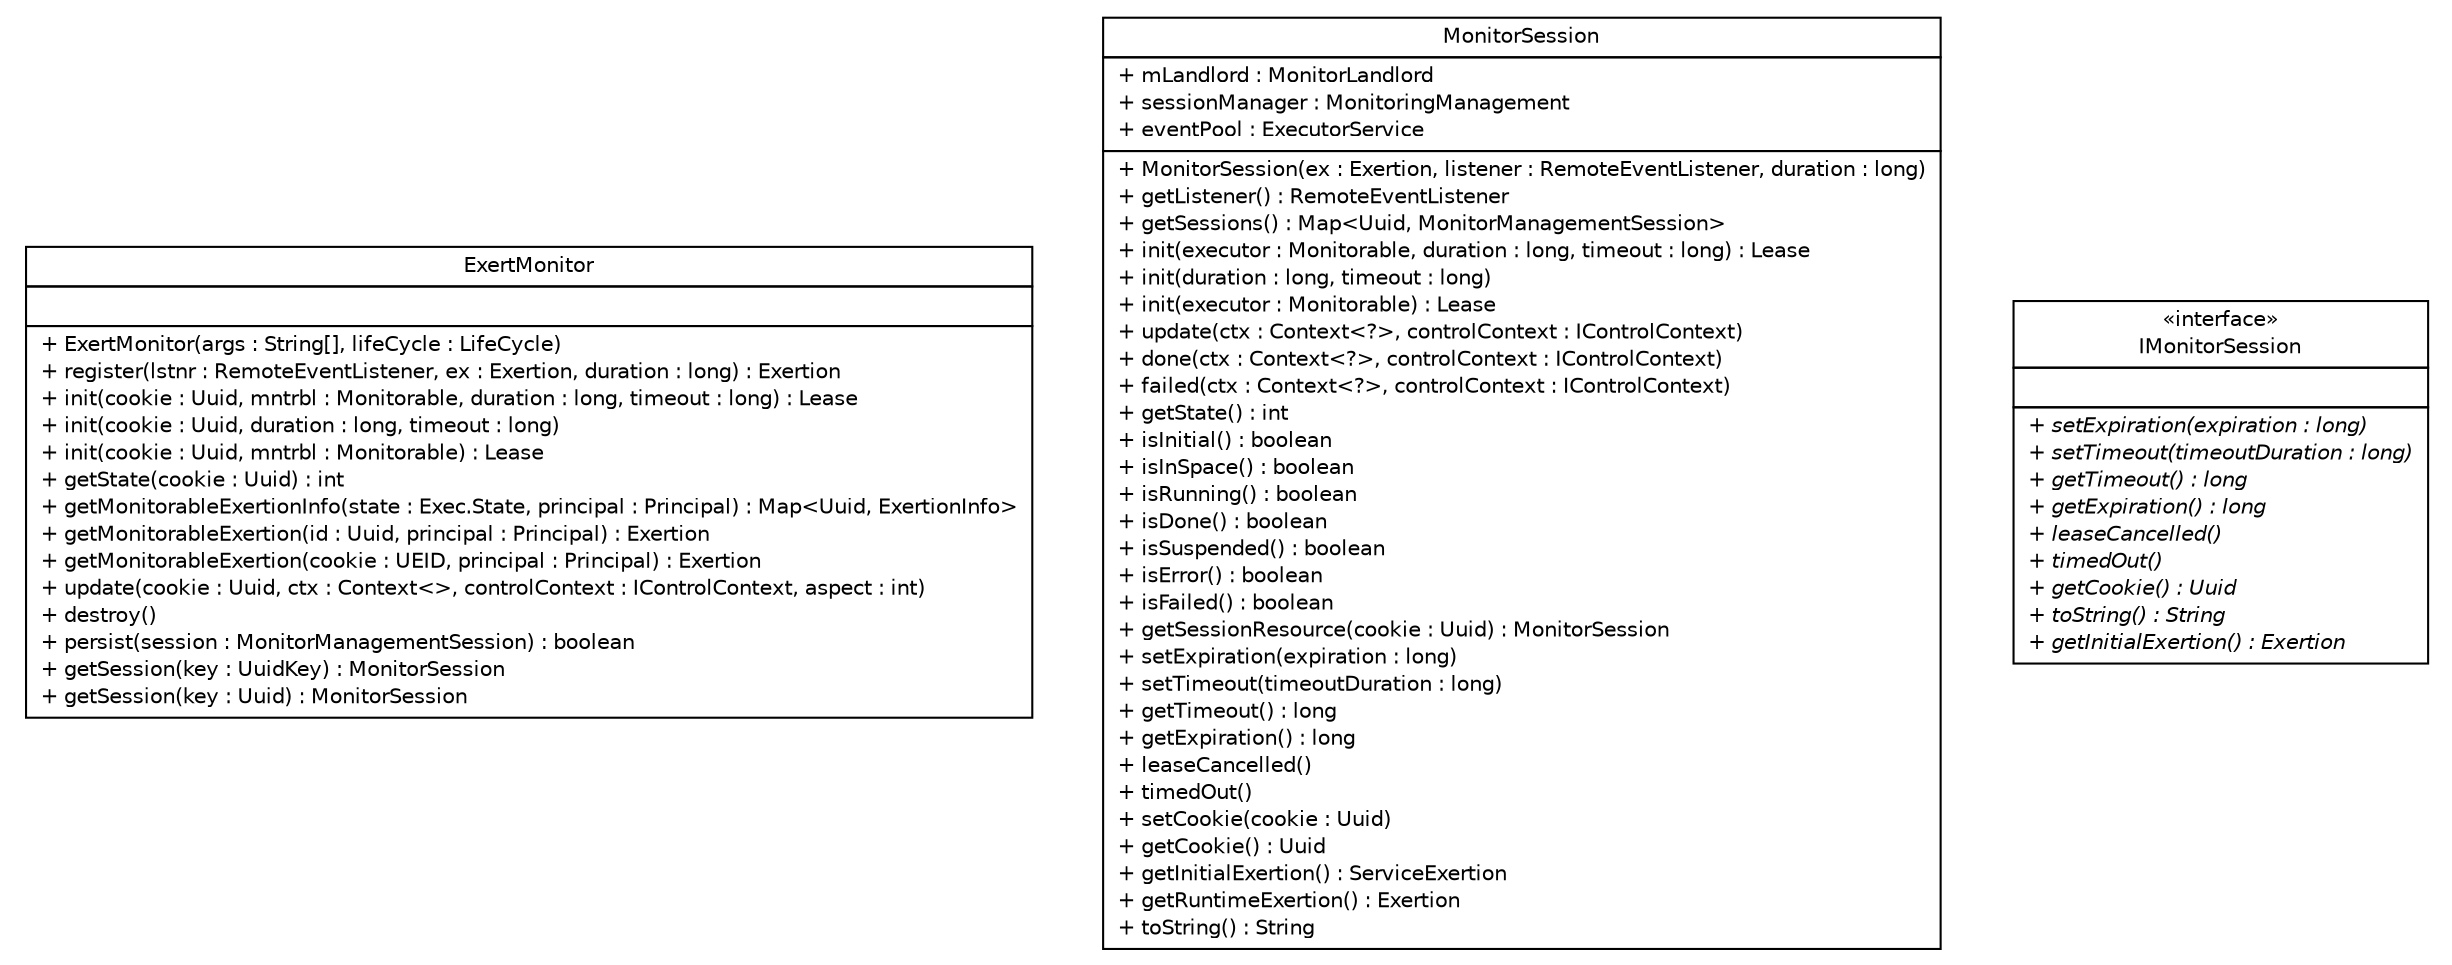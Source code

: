 #!/usr/local/bin/dot
#
# Class diagram 
# Generated by UMLGraph version R5_6 (http://www.umlgraph.org/)
#

digraph G {
	edge [fontname="Helvetica",fontsize=10,labelfontname="Helvetica",labelfontsize=10];
	node [fontname="Helvetica",fontsize=10,shape=plaintext];
	nodesep=0.25;
	ranksep=0.5;
	// sorcer.core.provider.exertmonitor.ExertMonitor
	c10682 [label=<<table title="sorcer.core.provider.exertmonitor.ExertMonitor" border="0" cellborder="1" cellspacing="0" cellpadding="2" port="p" href="./ExertMonitor.html">
		<tr><td><table border="0" cellspacing="0" cellpadding="1">
<tr><td align="center" balign="center"> ExertMonitor </td></tr>
		</table></td></tr>
		<tr><td><table border="0" cellspacing="0" cellpadding="1">
<tr><td align="left" balign="left">  </td></tr>
		</table></td></tr>
		<tr><td><table border="0" cellspacing="0" cellpadding="1">
<tr><td align="left" balign="left"> + ExertMonitor(args : String[], lifeCycle : LifeCycle) </td></tr>
<tr><td align="left" balign="left"> + register(lstnr : RemoteEventListener, ex : Exertion, duration : long) : Exertion </td></tr>
<tr><td align="left" balign="left"> + init(cookie : Uuid, mntrbl : Monitorable, duration : long, timeout : long) : Lease </td></tr>
<tr><td align="left" balign="left"> + init(cookie : Uuid, duration : long, timeout : long) </td></tr>
<tr><td align="left" balign="left"> + init(cookie : Uuid, mntrbl : Monitorable) : Lease </td></tr>
<tr><td align="left" balign="left"> + getState(cookie : Uuid) : int </td></tr>
<tr><td align="left" balign="left"> + getMonitorableExertionInfo(state : Exec.State, principal : Principal) : Map&lt;Uuid, ExertionInfo&gt; </td></tr>
<tr><td align="left" balign="left"> + getMonitorableExertion(id : Uuid, principal : Principal) : Exertion </td></tr>
<tr><td align="left" balign="left"> + getMonitorableExertion(cookie : UEID, principal : Principal) : Exertion </td></tr>
<tr><td align="left" balign="left"> + update(cookie : Uuid, ctx : Context&lt;&gt;, controlContext : IControlContext, aspect : int) </td></tr>
<tr><td align="left" balign="left"> + destroy() </td></tr>
<tr><td align="left" balign="left"> + persist(session : MonitorManagementSession) : boolean </td></tr>
<tr><td align="left" balign="left"> + getSession(key : UuidKey) : MonitorSession </td></tr>
<tr><td align="left" balign="left"> + getSession(key : Uuid) : MonitorSession </td></tr>
		</table></td></tr>
		</table>>, URL="./ExertMonitor.html", fontname="Helvetica", fontcolor="black", fontsize=10.0];
	// sorcer.core.provider.exertmonitor.MonitorSession
	c10683 [label=<<table title="sorcer.core.provider.exertmonitor.MonitorSession" border="0" cellborder="1" cellspacing="0" cellpadding="2" port="p" href="./MonitorSession.html">
		<tr><td><table border="0" cellspacing="0" cellpadding="1">
<tr><td align="center" balign="center"> MonitorSession </td></tr>
		</table></td></tr>
		<tr><td><table border="0" cellspacing="0" cellpadding="1">
<tr><td align="left" balign="left"> + mLandlord : MonitorLandlord </td></tr>
<tr><td align="left" balign="left"> + sessionManager : MonitoringManagement </td></tr>
<tr><td align="left" balign="left"> + eventPool : ExecutorService </td></tr>
		</table></td></tr>
		<tr><td><table border="0" cellspacing="0" cellpadding="1">
<tr><td align="left" balign="left"> + MonitorSession(ex : Exertion, listener : RemoteEventListener, duration : long) </td></tr>
<tr><td align="left" balign="left"> + getListener() : RemoteEventListener </td></tr>
<tr><td align="left" balign="left"> + getSessions() : Map&lt;Uuid, MonitorManagementSession&gt; </td></tr>
<tr><td align="left" balign="left"> + init(executor : Monitorable, duration : long, timeout : long) : Lease </td></tr>
<tr><td align="left" balign="left"> + init(duration : long, timeout : long) </td></tr>
<tr><td align="left" balign="left"> + init(executor : Monitorable) : Lease </td></tr>
<tr><td align="left" balign="left"> + update(ctx : Context&lt;?&gt;, controlContext : IControlContext) </td></tr>
<tr><td align="left" balign="left"> + done(ctx : Context&lt;?&gt;, controlContext : IControlContext) </td></tr>
<tr><td align="left" balign="left"> + failed(ctx : Context&lt;?&gt;, controlContext : IControlContext) </td></tr>
<tr><td align="left" balign="left"> + getState() : int </td></tr>
<tr><td align="left" balign="left"> + isInitial() : boolean </td></tr>
<tr><td align="left" balign="left"> + isInSpace() : boolean </td></tr>
<tr><td align="left" balign="left"> + isRunning() : boolean </td></tr>
<tr><td align="left" balign="left"> + isDone() : boolean </td></tr>
<tr><td align="left" balign="left"> + isSuspended() : boolean </td></tr>
<tr><td align="left" balign="left"> + isError() : boolean </td></tr>
<tr><td align="left" balign="left"> + isFailed() : boolean </td></tr>
<tr><td align="left" balign="left"> + getSessionResource(cookie : Uuid) : MonitorSession </td></tr>
<tr><td align="left" balign="left"> + setExpiration(expiration : long) </td></tr>
<tr><td align="left" balign="left"> + setTimeout(timeoutDuration : long) </td></tr>
<tr><td align="left" balign="left"> + getTimeout() : long </td></tr>
<tr><td align="left" balign="left"> + getExpiration() : long </td></tr>
<tr><td align="left" balign="left"> + leaseCancelled() </td></tr>
<tr><td align="left" balign="left"> + timedOut() </td></tr>
<tr><td align="left" balign="left"> + setCookie(cookie : Uuid) </td></tr>
<tr><td align="left" balign="left"> + getCookie() : Uuid </td></tr>
<tr><td align="left" balign="left"> + getInitialExertion() : ServiceExertion </td></tr>
<tr><td align="left" balign="left"> + getRuntimeExertion() : Exertion </td></tr>
<tr><td align="left" balign="left"> + toString() : String </td></tr>
		</table></td></tr>
		</table>>, URL="./MonitorSession.html", fontname="Helvetica", fontcolor="black", fontsize=10.0];
	// sorcer.core.provider.exertmonitor.IMonitorSession
	c10684 [label=<<table title="sorcer.core.provider.exertmonitor.IMonitorSession" border="0" cellborder="1" cellspacing="0" cellpadding="2" port="p" href="./IMonitorSession.html">
		<tr><td><table border="0" cellspacing="0" cellpadding="1">
<tr><td align="center" balign="center"> &#171;interface&#187; </td></tr>
<tr><td align="center" balign="center"> IMonitorSession </td></tr>
		</table></td></tr>
		<tr><td><table border="0" cellspacing="0" cellpadding="1">
<tr><td align="left" balign="left">  </td></tr>
		</table></td></tr>
		<tr><td><table border="0" cellspacing="0" cellpadding="1">
<tr><td align="left" balign="left"><font face="Helvetica-Oblique" point-size="10.0"> + setExpiration(expiration : long) </font></td></tr>
<tr><td align="left" balign="left"><font face="Helvetica-Oblique" point-size="10.0"> + setTimeout(timeoutDuration : long) </font></td></tr>
<tr><td align="left" balign="left"><font face="Helvetica-Oblique" point-size="10.0"> + getTimeout() : long </font></td></tr>
<tr><td align="left" balign="left"><font face="Helvetica-Oblique" point-size="10.0"> + getExpiration() : long </font></td></tr>
<tr><td align="left" balign="left"><font face="Helvetica-Oblique" point-size="10.0"> + leaseCancelled() </font></td></tr>
<tr><td align="left" balign="left"><font face="Helvetica-Oblique" point-size="10.0"> + timedOut() </font></td></tr>
<tr><td align="left" balign="left"><font face="Helvetica-Oblique" point-size="10.0"> + getCookie() : Uuid </font></td></tr>
<tr><td align="left" balign="left"><font face="Helvetica-Oblique" point-size="10.0"> + toString() : String </font></td></tr>
<tr><td align="left" balign="left"><font face="Helvetica-Oblique" point-size="10.0"> + getInitialExertion() : Exertion </font></td></tr>
		</table></td></tr>
		</table>>, URL="./IMonitorSession.html", fontname="Helvetica", fontcolor="black", fontsize=10.0];
}

